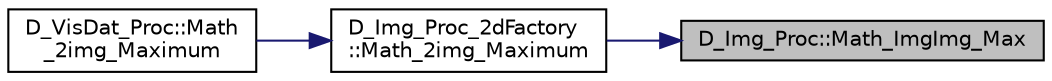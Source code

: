 digraph "D_Img_Proc::Math_ImgImg_Max"
{
 // LATEX_PDF_SIZE
  edge [fontname="Helvetica",fontsize="10",labelfontname="Helvetica",labelfontsize="10"];
  node [fontname="Helvetica",fontsize="10",shape=record];
  rankdir="RL";
  Node1 [label="D_Img_Proc::Math_ImgImg_Max",height=0.2,width=0.4,color="black", fillcolor="grey75", style="filled", fontcolor="black",tooltip=" "];
  Node1 -> Node2 [dir="back",color="midnightblue",fontsize="10",style="solid",fontname="Helvetica"];
  Node2 [label="D_Img_Proc_2dFactory\l::Math_2img_Maximum",height=0.2,width=0.4,color="black", fillcolor="white", style="filled",URL="$class_d___img___proc__2d_factory.html#a3def0ec834a00a8f1d26e2a182fc5740",tooltip=" "];
  Node2 -> Node3 [dir="back",color="midnightblue",fontsize="10",style="solid",fontname="Helvetica"];
  Node3 [label="D_VisDat_Proc::Math\l_2img_Maximum",height=0.2,width=0.4,color="black", fillcolor="white", style="filled",URL="$class_d___vis_dat___proc.html#a3d4e0ff1f2bb93a83a34d34583cd064e",tooltip=" "];
}
